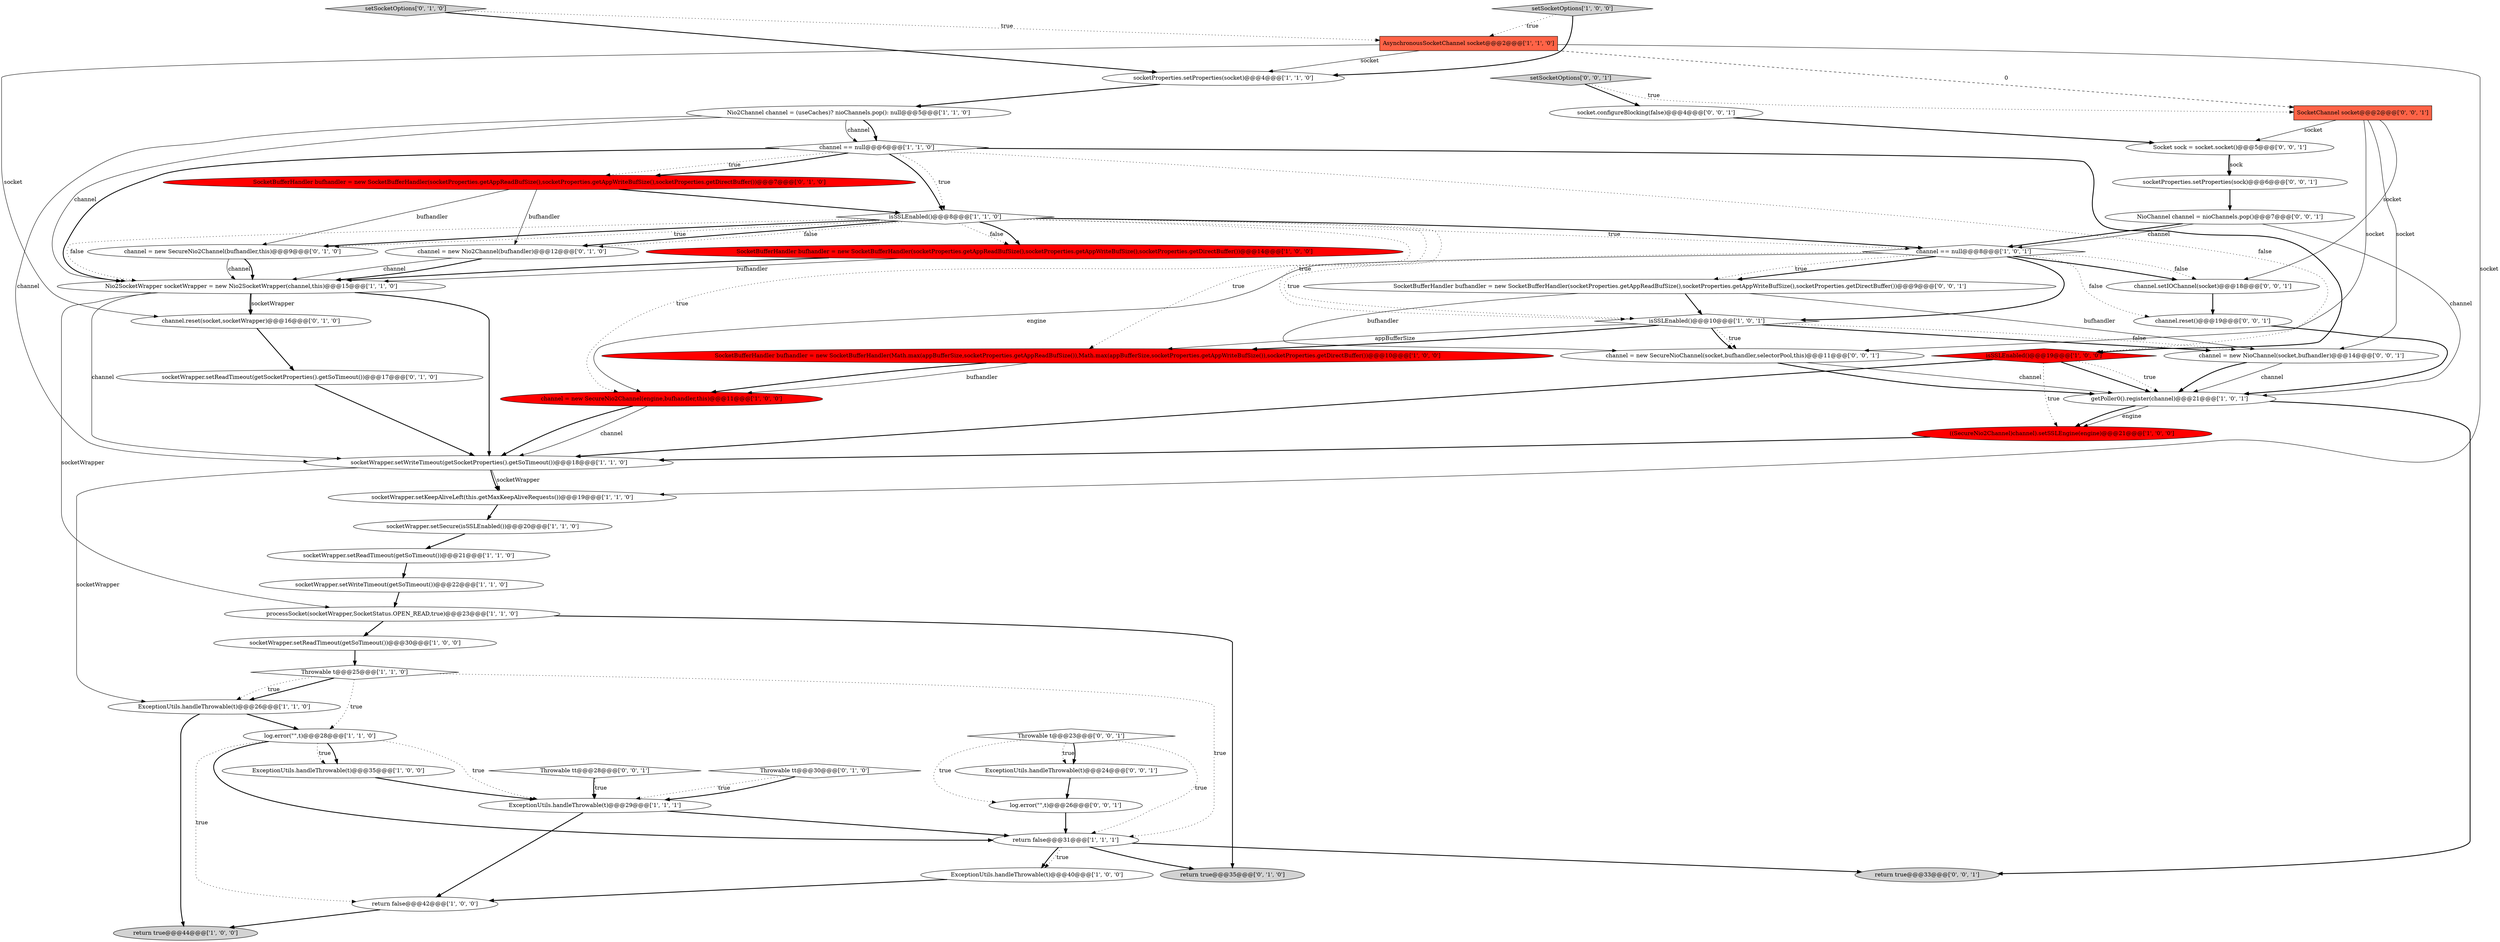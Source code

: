 digraph {
20 [style = filled, label = "socketWrapper.setKeepAliveLeft(this.getMaxKeepAliveRequests())@@@19@@@['1', '1', '0']", fillcolor = white, shape = ellipse image = "AAA0AAABBB1BBB"];
51 [style = filled, label = "socketProperties.setProperties(sock)@@@6@@@['0', '0', '1']", fillcolor = white, shape = ellipse image = "AAA0AAABBB3BBB"];
3 [style = filled, label = "ExceptionUtils.handleThrowable(t)@@@40@@@['1', '0', '0']", fillcolor = white, shape = ellipse image = "AAA0AAABBB1BBB"];
11 [style = filled, label = "Throwable t@@@25@@@['1', '1', '0']", fillcolor = white, shape = diamond image = "AAA0AAABBB1BBB"];
36 [style = filled, label = "return true@@@35@@@['0', '1', '0']", fillcolor = lightgray, shape = ellipse image = "AAA0AAABBB2BBB"];
16 [style = filled, label = "log.error(\"\",t)@@@28@@@['1', '1', '0']", fillcolor = white, shape = ellipse image = "AAA0AAABBB1BBB"];
48 [style = filled, label = "socket.configureBlocking(false)@@@4@@@['0', '0', '1']", fillcolor = white, shape = ellipse image = "AAA0AAABBB3BBB"];
40 [style = filled, label = "setSocketOptions['0', '0', '1']", fillcolor = lightgray, shape = diamond image = "AAA0AAABBB3BBB"];
41 [style = filled, label = "channel = new SecureNioChannel(socket,bufhandler,selectorPool,this)@@@11@@@['0', '0', '1']", fillcolor = white, shape = ellipse image = "AAA0AAABBB3BBB"];
26 [style = filled, label = "SocketBufferHandler bufhandler = new SocketBufferHandler(socketProperties.getAppReadBufSize(),socketProperties.getAppWriteBufSize(),socketProperties.getDirectBuffer())@@@14@@@['1', '0', '0']", fillcolor = red, shape = ellipse image = "AAA1AAABBB1BBB"];
25 [style = filled, label = "isSSLEnabled()@@@19@@@['1', '0', '0']", fillcolor = red, shape = diamond image = "AAA1AAABBB1BBB"];
37 [style = filled, label = "SocketBufferHandler bufhandler = new SocketBufferHandler(socketProperties.getAppReadBufSize(),socketProperties.getAppWriteBufSize(),socketProperties.getDirectBuffer())@@@7@@@['0', '1', '0']", fillcolor = red, shape = ellipse image = "AAA1AAABBB2BBB"];
1 [style = filled, label = "getPoller0().register(channel)@@@21@@@['1', '0', '1']", fillcolor = white, shape = ellipse image = "AAA0AAABBB1BBB"];
49 [style = filled, label = "SocketChannel socket@@@2@@@['0', '0', '1']", fillcolor = tomato, shape = box image = "AAA0AAABBB3BBB"];
52 [style = filled, label = "SocketBufferHandler bufhandler = new SocketBufferHandler(socketProperties.getAppReadBufSize(),socketProperties.getAppWriteBufSize(),socketProperties.getDirectBuffer())@@@9@@@['0', '0', '1']", fillcolor = white, shape = ellipse image = "AAA0AAABBB3BBB"];
7 [style = filled, label = "return false@@@42@@@['1', '0', '0']", fillcolor = white, shape = ellipse image = "AAA0AAABBB1BBB"];
33 [style = filled, label = "Throwable tt@@@30@@@['0', '1', '0']", fillcolor = white, shape = diamond image = "AAA0AAABBB2BBB"];
30 [style = filled, label = "AsynchronousSocketChannel socket@@@2@@@['1', '1', '0']", fillcolor = tomato, shape = box image = "AAA0AAABBB1BBB"];
35 [style = filled, label = "channel.reset(socket,socketWrapper)@@@16@@@['0', '1', '0']", fillcolor = white, shape = ellipse image = "AAA0AAABBB2BBB"];
38 [style = filled, label = "channel = new SecureNio2Channel(bufhandler,this)@@@9@@@['0', '1', '0']", fillcolor = white, shape = ellipse image = "AAA0AAABBB2BBB"];
47 [style = filled, label = "channel.setIOChannel(socket)@@@18@@@['0', '0', '1']", fillcolor = white, shape = ellipse image = "AAA0AAABBB3BBB"];
53 [style = filled, label = "log.error(\"\",t)@@@26@@@['0', '0', '1']", fillcolor = white, shape = ellipse image = "AAA0AAABBB3BBB"];
54 [style = filled, label = "Socket sock = socket.socket()@@@5@@@['0', '0', '1']", fillcolor = white, shape = ellipse image = "AAA0AAABBB3BBB"];
15 [style = filled, label = "socketWrapper.setWriteTimeout(getSocketProperties().getSoTimeout())@@@18@@@['1', '1', '0']", fillcolor = white, shape = ellipse image = "AAA0AAABBB1BBB"];
13 [style = filled, label = "socketWrapper.setSecure(isSSLEnabled())@@@20@@@['1', '1', '0']", fillcolor = white, shape = ellipse image = "AAA0AAABBB1BBB"];
46 [style = filled, label = "return true@@@33@@@['0', '0', '1']", fillcolor = lightgray, shape = ellipse image = "AAA0AAABBB3BBB"];
0 [style = filled, label = "Nio2SocketWrapper socketWrapper = new Nio2SocketWrapper(channel,this)@@@15@@@['1', '1', '0']", fillcolor = white, shape = ellipse image = "AAA0AAABBB1BBB"];
28 [style = filled, label = "channel = new SecureNio2Channel(engine,bufhandler,this)@@@11@@@['1', '0', '0']", fillcolor = red, shape = ellipse image = "AAA1AAABBB1BBB"];
39 [style = filled, label = "ExceptionUtils.handleThrowable(t)@@@24@@@['0', '0', '1']", fillcolor = white, shape = ellipse image = "AAA0AAABBB3BBB"];
2 [style = filled, label = "socketWrapper.setReadTimeout(getSoTimeout())@@@21@@@['1', '1', '0']", fillcolor = white, shape = ellipse image = "AAA0AAABBB1BBB"];
21 [style = filled, label = "channel == null@@@6@@@['1', '1', '0']", fillcolor = white, shape = diamond image = "AAA0AAABBB1BBB"];
18 [style = filled, label = "ExceptionUtils.handleThrowable(t)@@@26@@@['1', '1', '0']", fillcolor = white, shape = ellipse image = "AAA0AAABBB1BBB"];
34 [style = filled, label = "setSocketOptions['0', '1', '0']", fillcolor = lightgray, shape = diamond image = "AAA0AAABBB2BBB"];
44 [style = filled, label = "Throwable t@@@23@@@['0', '0', '1']", fillcolor = white, shape = diamond image = "AAA0AAABBB3BBB"];
29 [style = filled, label = "channel == null@@@8@@@['1', '0', '1']", fillcolor = white, shape = diamond image = "AAA0AAABBB1BBB"];
6 [style = filled, label = "((SecureNio2Channel)channel).setSSLEngine(engine)@@@21@@@['1', '0', '0']", fillcolor = red, shape = ellipse image = "AAA1AAABBB1BBB"];
8 [style = filled, label = "return true@@@44@@@['1', '0', '0']", fillcolor = lightgray, shape = ellipse image = "AAA0AAABBB1BBB"];
9 [style = filled, label = "Nio2Channel channel = (useCaches)? nioChannels.pop(): null@@@5@@@['1', '1', '0']", fillcolor = white, shape = ellipse image = "AAA0AAABBB1BBB"];
50 [style = filled, label = "channel.reset()@@@19@@@['0', '0', '1']", fillcolor = white, shape = ellipse image = "AAA0AAABBB3BBB"];
24 [style = filled, label = "isSSLEnabled()@@@8@@@['1', '1', '0']", fillcolor = white, shape = diamond image = "AAA0AAABBB1BBB"];
27 [style = filled, label = "socketProperties.setProperties(socket)@@@4@@@['1', '1', '0']", fillcolor = white, shape = ellipse image = "AAA0AAABBB1BBB"];
17 [style = filled, label = "return false@@@31@@@['1', '1', '1']", fillcolor = white, shape = ellipse image = "AAA0AAABBB1BBB"];
4 [style = filled, label = "socketWrapper.setWriteTimeout(getSoTimeout())@@@22@@@['1', '1', '0']", fillcolor = white, shape = ellipse image = "AAA0AAABBB1BBB"];
5 [style = filled, label = "SocketBufferHandler bufhandler = new SocketBufferHandler(Math.max(appBufferSize,socketProperties.getAppReadBufSize()),Math.max(appBufferSize,socketProperties.getAppWriteBufSize()),socketProperties.getDirectBuffer())@@@10@@@['1', '0', '0']", fillcolor = red, shape = ellipse image = "AAA1AAABBB1BBB"];
45 [style = filled, label = "NioChannel channel = nioChannels.pop()@@@7@@@['0', '0', '1']", fillcolor = white, shape = ellipse image = "AAA0AAABBB3BBB"];
23 [style = filled, label = "ExceptionUtils.handleThrowable(t)@@@35@@@['1', '0', '0']", fillcolor = white, shape = ellipse image = "AAA0AAABBB1BBB"];
12 [style = filled, label = "ExceptionUtils.handleThrowable(t)@@@29@@@['1', '1', '1']", fillcolor = white, shape = ellipse image = "AAA0AAABBB1BBB"];
31 [style = filled, label = "socketWrapper.setReadTimeout(getSocketProperties().getSoTimeout())@@@17@@@['0', '1', '0']", fillcolor = white, shape = ellipse image = "AAA0AAABBB2BBB"];
14 [style = filled, label = "isSSLEnabled()@@@10@@@['1', '0', '1']", fillcolor = white, shape = diamond image = "AAA0AAABBB1BBB"];
19 [style = filled, label = "processSocket(socketWrapper,SocketStatus.OPEN_READ,true)@@@23@@@['1', '1', '0']", fillcolor = white, shape = ellipse image = "AAA0AAABBB1BBB"];
10 [style = filled, label = "socketWrapper.setReadTimeout(getSoTimeout())@@@30@@@['1', '0', '0']", fillcolor = white, shape = ellipse image = "AAA0AAABBB1BBB"];
32 [style = filled, label = "channel = new Nio2Channel(bufhandler)@@@12@@@['0', '1', '0']", fillcolor = white, shape = ellipse image = "AAA0AAABBB2BBB"];
42 [style = filled, label = "channel = new NioChannel(socket,bufhandler)@@@14@@@['0', '0', '1']", fillcolor = white, shape = ellipse image = "AAA0AAABBB3BBB"];
22 [style = filled, label = "setSocketOptions['1', '0', '0']", fillcolor = lightgray, shape = diamond image = "AAA0AAABBB1BBB"];
43 [style = filled, label = "Throwable tt@@@28@@@['0', '0', '1']", fillcolor = white, shape = diamond image = "AAA0AAABBB3BBB"];
38->0 [style = solid, label="channel"];
25->1 [style = bold, label=""];
45->1 [style = solid, label="channel"];
9->15 [style = solid, label="channel"];
52->41 [style = solid, label="bufhandler"];
32->0 [style = bold, label=""];
27->9 [style = bold, label=""];
24->32 [style = bold, label=""];
37->32 [style = solid, label="bufhandler"];
42->1 [style = solid, label="channel"];
21->24 [style = bold, label=""];
19->36 [style = bold, label=""];
5->28 [style = bold, label=""];
7->8 [style = bold, label=""];
0->15 [style = bold, label=""];
12->7 [style = bold, label=""];
14->41 [style = dotted, label="true"];
1->46 [style = bold, label=""];
26->0 [style = solid, label="bufhandler"];
48->54 [style = bold, label=""];
17->36 [style = bold, label=""];
16->7 [style = dotted, label="true"];
52->14 [style = bold, label=""];
21->24 [style = dotted, label="true"];
30->49 [style = dashed, label="0"];
28->15 [style = solid, label="channel"];
15->20 [style = solid, label="socketWrapper"];
29->14 [style = dotted, label="true"];
15->20 [style = bold, label=""];
29->14 [style = bold, label=""];
9->21 [style = bold, label=""];
25->15 [style = bold, label=""];
29->47 [style = dotted, label="false"];
42->1 [style = bold, label=""];
23->12 [style = bold, label=""];
21->37 [style = dotted, label="true"];
24->5 [style = dotted, label="true"];
40->49 [style = dotted, label="true"];
10->11 [style = bold, label=""];
29->47 [style = bold, label=""];
37->38 [style = solid, label="bufhandler"];
35->31 [style = bold, label=""];
43->12 [style = dotted, label="true"];
21->0 [style = bold, label=""];
24->26 [style = dotted, label="false"];
29->50 [style = dotted, label="false"];
4->19 [style = bold, label=""];
24->38 [style = bold, label=""];
30->27 [style = solid, label="socket"];
16->17 [style = bold, label=""];
21->25 [style = bold, label=""];
5->28 [style = solid, label="bufhandler"];
2->4 [style = bold, label=""];
17->3 [style = dotted, label="true"];
45->29 [style = bold, label=""];
11->18 [style = bold, label=""];
29->52 [style = bold, label=""];
14->42 [style = dotted, label="false"];
45->29 [style = solid, label="channel"];
29->52 [style = dotted, label="true"];
26->0 [style = bold, label=""];
21->37 [style = bold, label=""];
3->7 [style = bold, label=""];
43->12 [style = bold, label=""];
0->19 [style = solid, label="socketWrapper"];
38->0 [style = bold, label=""];
49->47 [style = solid, label="socket"];
25->6 [style = dotted, label="true"];
11->16 [style = dotted, label="true"];
24->32 [style = dotted, label="false"];
30->20 [style = solid, label="socket"];
9->21 [style = solid, label="channel"];
17->46 [style = bold, label=""];
20->13 [style = bold, label=""];
37->24 [style = bold, label=""];
33->12 [style = dotted, label="true"];
30->35 [style = solid, label="socket"];
44->53 [style = dotted, label="true"];
12->17 [style = bold, label=""];
14->42 [style = bold, label=""];
44->39 [style = dotted, label="true"];
29->28 [style = solid, label="engine"];
11->17 [style = dotted, label="true"];
19->10 [style = bold, label=""];
9->0 [style = solid, label="channel"];
16->23 [style = bold, label=""];
33->12 [style = bold, label=""];
39->53 [style = bold, label=""];
47->50 [style = bold, label=""];
6->15 [style = bold, label=""];
52->42 [style = solid, label="bufhandler"];
44->17 [style = dotted, label="true"];
1->6 [style = solid, label="engine"];
24->26 [style = bold, label=""];
1->6 [style = bold, label=""];
51->45 [style = bold, label=""];
21->25 [style = dotted, label="false"];
17->3 [style = bold, label=""];
18->8 [style = bold, label=""];
24->0 [style = dotted, label="false"];
49->42 [style = solid, label="socket"];
0->35 [style = solid, label="socketWrapper"];
34->30 [style = dotted, label="true"];
14->41 [style = bold, label=""];
13->2 [style = bold, label=""];
14->5 [style = bold, label=""];
18->16 [style = bold, label=""];
54->51 [style = bold, label=""];
25->1 [style = dotted, label="true"];
14->5 [style = solid, label="appBufferSize"];
16->12 [style = dotted, label="true"];
28->15 [style = bold, label=""];
24->14 [style = dotted, label="true"];
40->48 [style = bold, label=""];
24->29 [style = dotted, label="true"];
24->29 [style = bold, label=""];
41->1 [style = bold, label=""];
11->18 [style = dotted, label="true"];
44->39 [style = bold, label=""];
24->28 [style = dotted, label="true"];
31->15 [style = bold, label=""];
16->23 [style = dotted, label="true"];
49->41 [style = solid, label="socket"];
32->0 [style = solid, label="channel"];
24->38 [style = dotted, label="true"];
0->15 [style = solid, label="channel"];
54->51 [style = solid, label="sock"];
49->54 [style = solid, label="socket"];
22->27 [style = bold, label=""];
50->1 [style = bold, label=""];
41->1 [style = solid, label="channel"];
53->17 [style = bold, label=""];
0->35 [style = bold, label=""];
22->30 [style = dotted, label="true"];
15->18 [style = solid, label="socketWrapper"];
34->27 [style = bold, label=""];
}
